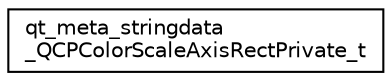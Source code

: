 digraph "Graphical Class Hierarchy"
{
  edge [fontname="Helvetica",fontsize="10",labelfontname="Helvetica",labelfontsize="10"];
  node [fontname="Helvetica",fontsize="10",shape=record];
  rankdir="LR";
  Node1 [label="qt_meta_stringdata\l_QCPColorScaleAxisRectPrivate_t",height=0.2,width=0.4,color="black", fillcolor="white", style="filled",URL="$structqt__meta__stringdata___q_c_p_color_scale_axis_rect_private__t.html"];
}

